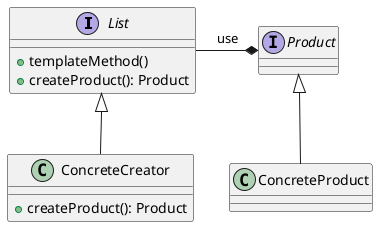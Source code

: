 @startuml

interface List {
 +templateMethod()
 +createProduct(): Product
}

class ConcreteCreator {
 +createProduct(): Product
}

interface Product {
}

class ConcreteProduct{
}


List -right-* Product : use
ConcreteCreator -up-|> List
ConcreteProduct -up-|> Product


@enduml